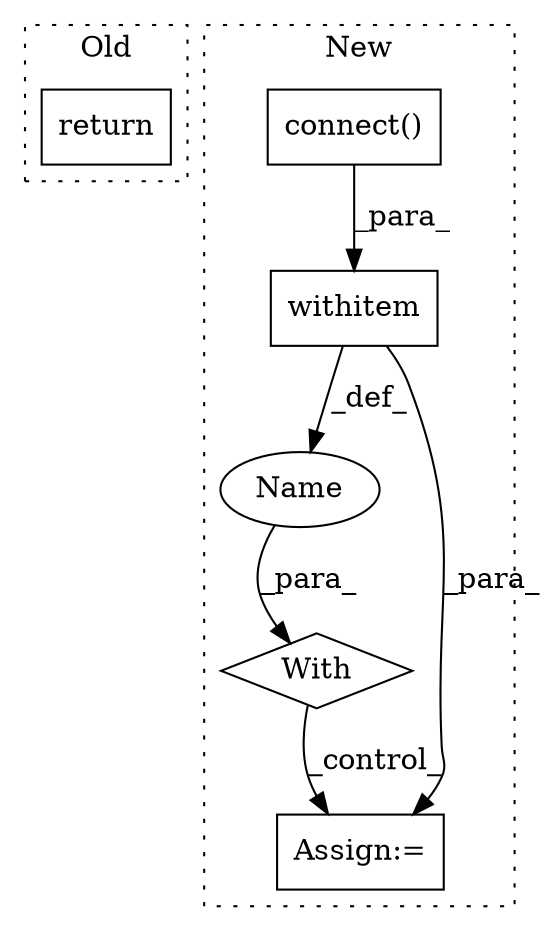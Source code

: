 digraph G {
subgraph cluster0 {
1 [label="return" a="93" s="9107" l="7" shape="box"];
label = "Old";
style="dotted";
}
subgraph cluster1 {
2 [label="connect()" a="75" s="8199,8217" l="16,1" shape="box"];
3 [label="With" a="39" s="8194,8206" l="5,34" shape="diamond"];
4 [label="Name" a="87" s="8222" l="4" shape="ellipse"];
5 [label="Assign:=" a="68" s="8255" l="3" shape="box"];
6 [label="withitem" a="49" s="8199" l="7" shape="box"];
label = "New";
style="dotted";
}
2 -> 6 [label="_para_"];
3 -> 5 [label="_control_"];
4 -> 3 [label="_para_"];
6 -> 5 [label="_para_"];
6 -> 4 [label="_def_"];
}